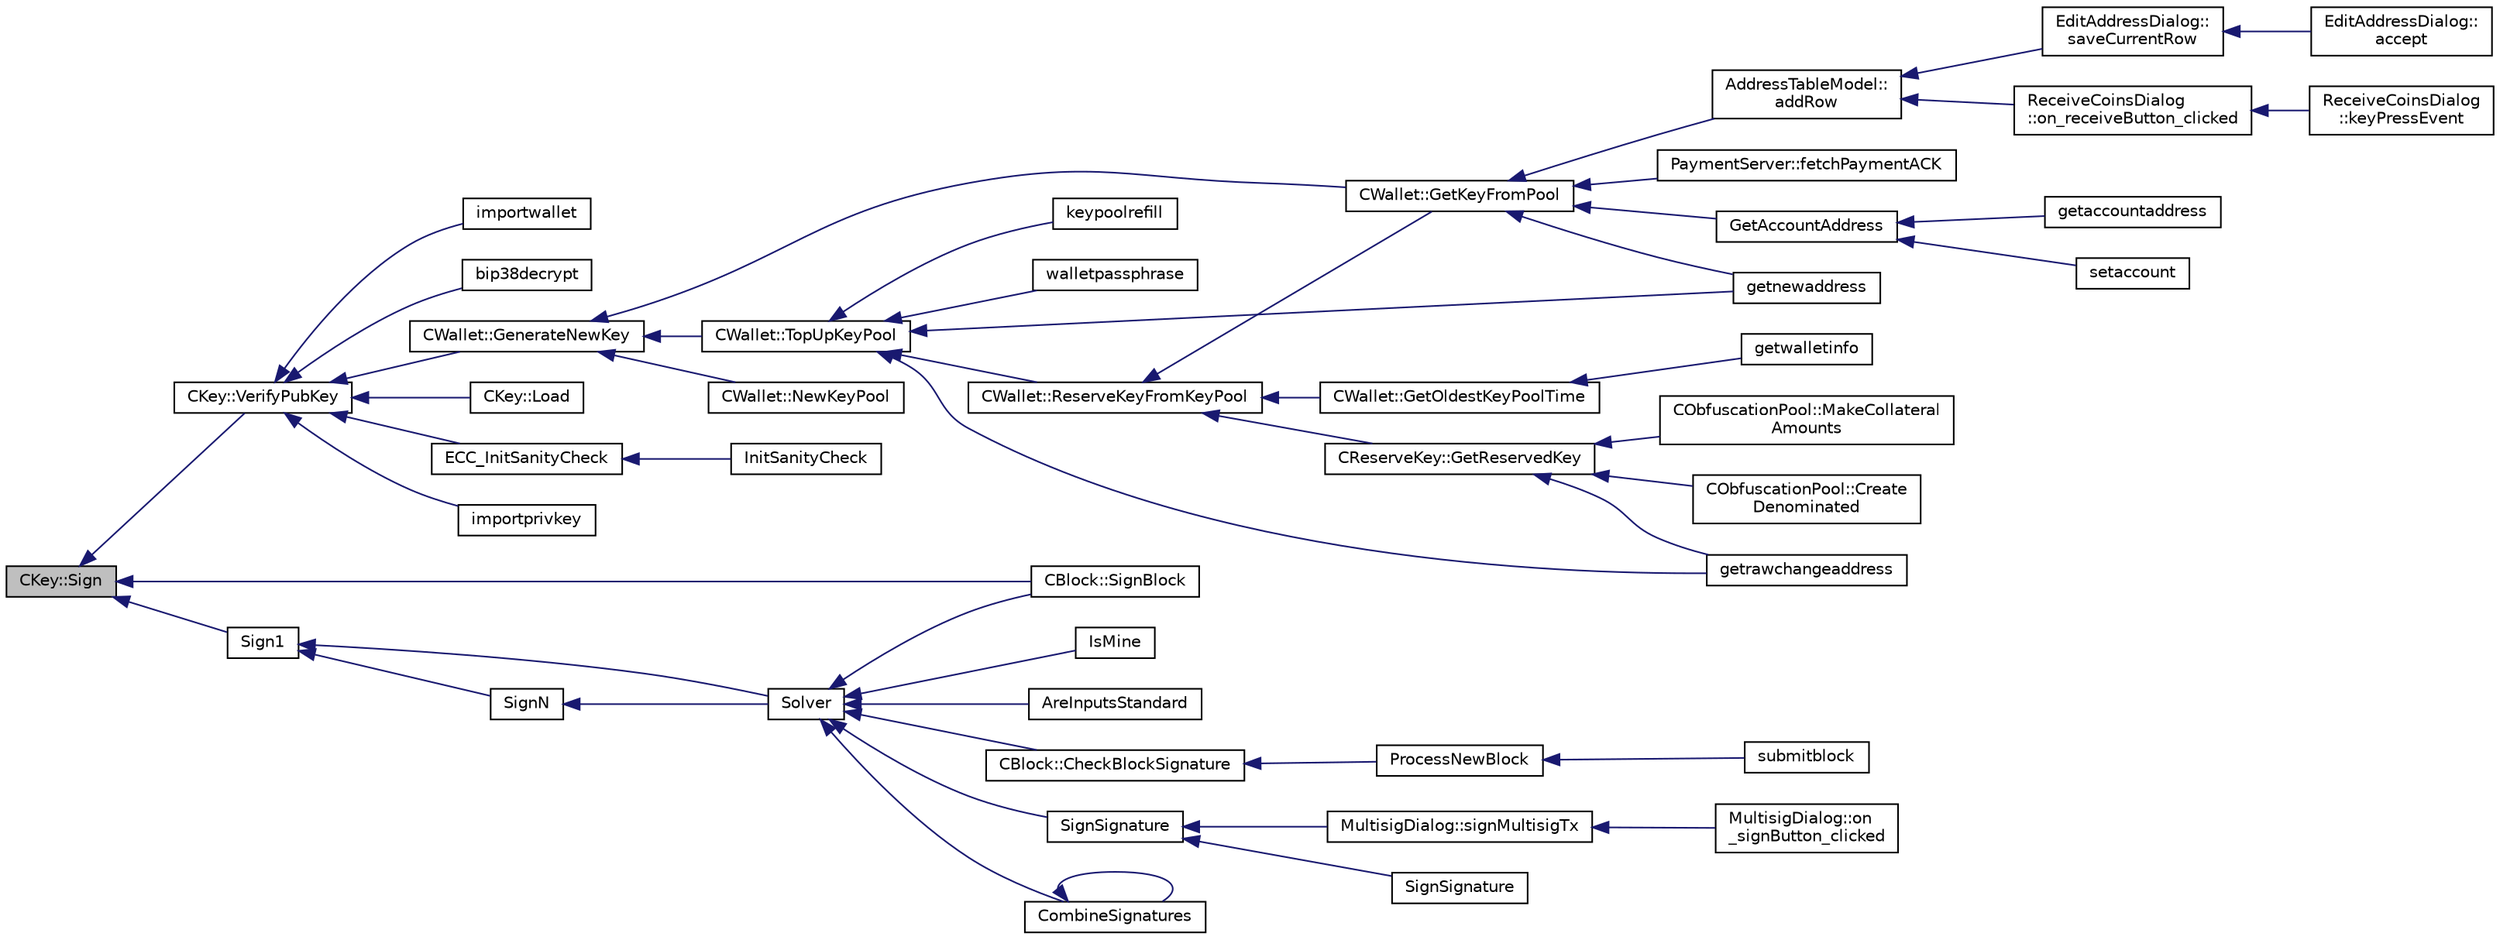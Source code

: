 digraph "CKey::Sign"
{
  edge [fontname="Helvetica",fontsize="10",labelfontname="Helvetica",labelfontsize="10"];
  node [fontname="Helvetica",fontsize="10",shape=record];
  rankdir="LR";
  Node671 [label="CKey::Sign",height=0.2,width=0.4,color="black", fillcolor="grey75", style="filled", fontcolor="black"];
  Node671 -> Node672 [dir="back",color="midnightblue",fontsize="10",style="solid",fontname="Helvetica"];
  Node672 [label="CKey::VerifyPubKey",height=0.2,width=0.4,color="black", fillcolor="white", style="filled",URL="$class_c_key.html#ac53425b8d0f89067bce781c485101b20",tooltip="Verify thoroughly whether a private key and a public key match. "];
  Node672 -> Node673 [dir="back",color="midnightblue",fontsize="10",style="solid",fontname="Helvetica"];
  Node673 [label="CKey::Load",height=0.2,width=0.4,color="black", fillcolor="white", style="filled",URL="$class_c_key.html#a141751588f8bfe5f1b6fc27f4e64b63f",tooltip="Load private key and check that public key matches. "];
  Node672 -> Node674 [dir="back",color="midnightblue",fontsize="10",style="solid",fontname="Helvetica"];
  Node674 [label="ECC_InitSanityCheck",height=0.2,width=0.4,color="black", fillcolor="white", style="filled",URL="$key_8h.html#a55cc40f04bf887c1000667caccb0684a",tooltip="Check that required EC support is available at runtime. "];
  Node674 -> Node675 [dir="back",color="midnightblue",fontsize="10",style="solid",fontname="Helvetica"];
  Node675 [label="InitSanityCheck",height=0.2,width=0.4,color="black", fillcolor="white", style="filled",URL="$init_8cpp.html#a878797b40fb8eb0d7f330a41d7742d11",tooltip="Sanity checks Ensure that DIVI is running in a usable environment with all necessary library support..."];
  Node672 -> Node676 [dir="back",color="midnightblue",fontsize="10",style="solid",fontname="Helvetica"];
  Node676 [label="importprivkey",height=0.2,width=0.4,color="black", fillcolor="white", style="filled",URL="$rpcdump_8cpp.html#a3a6fdb974fce01220a895393d444e981"];
  Node672 -> Node677 [dir="back",color="midnightblue",fontsize="10",style="solid",fontname="Helvetica"];
  Node677 [label="importwallet",height=0.2,width=0.4,color="black", fillcolor="white", style="filled",URL="$rpcdump_8cpp.html#a2566d5c9dd1938b74e70398cdb3ac5c1"];
  Node672 -> Node678 [dir="back",color="midnightblue",fontsize="10",style="solid",fontname="Helvetica"];
  Node678 [label="bip38decrypt",height=0.2,width=0.4,color="black", fillcolor="white", style="filled",URL="$rpcdump_8cpp.html#a64a0e2e87f6d741efd662ac94080159d"];
  Node672 -> Node679 [dir="back",color="midnightblue",fontsize="10",style="solid",fontname="Helvetica"];
  Node679 [label="CWallet::GenerateNewKey",height=0.2,width=0.4,color="black", fillcolor="white", style="filled",URL="$group__map_wallet.html#ga061fe7f54f80ec40f856b3e6365c2f4a"];
  Node679 -> Node680 [dir="back",color="midnightblue",fontsize="10",style="solid",fontname="Helvetica"];
  Node680 [label="CWallet::NewKeyPool",height=0.2,width=0.4,color="black", fillcolor="white", style="filled",URL="$group___actions.html#ga7353ba1e79fc4167fbfbe79b41698fa7",tooltip="Mark old keypool keys as used, and generate all new keys. "];
  Node679 -> Node681 [dir="back",color="midnightblue",fontsize="10",style="solid",fontname="Helvetica"];
  Node681 [label="CWallet::TopUpKeyPool",height=0.2,width=0.4,color="black", fillcolor="white", style="filled",URL="$group___actions.html#ga9730278506e0a4f1c65239b951525b55"];
  Node681 -> Node682 [dir="back",color="midnightblue",fontsize="10",style="solid",fontname="Helvetica"];
  Node682 [label="getnewaddress",height=0.2,width=0.4,color="black", fillcolor="white", style="filled",URL="$rpcwallet_8cpp.html#aead824d845d670fbd8f187ebd4f9a535"];
  Node681 -> Node683 [dir="back",color="midnightblue",fontsize="10",style="solid",fontname="Helvetica"];
  Node683 [label="getrawchangeaddress",height=0.2,width=0.4,color="black", fillcolor="white", style="filled",URL="$rpcwallet_8cpp.html#ae71809202b4dcc13d2034c5c72af34da"];
  Node681 -> Node684 [dir="back",color="midnightblue",fontsize="10",style="solid",fontname="Helvetica"];
  Node684 [label="keypoolrefill",height=0.2,width=0.4,color="black", fillcolor="white", style="filled",URL="$rpcwallet_8cpp.html#afe8615fcf2c8e5319166c2fa8c638e08"];
  Node681 -> Node685 [dir="back",color="midnightblue",fontsize="10",style="solid",fontname="Helvetica"];
  Node685 [label="walletpassphrase",height=0.2,width=0.4,color="black", fillcolor="white", style="filled",URL="$rpcwallet_8cpp.html#a733f7c70e7c18783935e6de9643c0086"];
  Node681 -> Node686 [dir="back",color="midnightblue",fontsize="10",style="solid",fontname="Helvetica"];
  Node686 [label="CWallet::ReserveKeyFromKeyPool",height=0.2,width=0.4,color="black", fillcolor="white", style="filled",URL="$group___actions.html#ga9921854840668a1856998f041177dd2b"];
  Node686 -> Node687 [dir="back",color="midnightblue",fontsize="10",style="solid",fontname="Helvetica"];
  Node687 [label="CWallet::GetKeyFromPool",height=0.2,width=0.4,color="black", fillcolor="white", style="filled",URL="$group___actions.html#ga18549ec5c472c003afc4794daeb9adfd"];
  Node687 -> Node688 [dir="back",color="midnightblue",fontsize="10",style="solid",fontname="Helvetica"];
  Node688 [label="AddressTableModel::\laddRow",height=0.2,width=0.4,color="black", fillcolor="white", style="filled",URL="$class_address_table_model.html#aa72edd2a093a6e9318639d69d3a23488"];
  Node688 -> Node689 [dir="back",color="midnightblue",fontsize="10",style="solid",fontname="Helvetica"];
  Node689 [label="EditAddressDialog::\lsaveCurrentRow",height=0.2,width=0.4,color="black", fillcolor="white", style="filled",URL="$class_edit_address_dialog.html#a8494a551799cd1f4c253e557424c206c"];
  Node689 -> Node690 [dir="back",color="midnightblue",fontsize="10",style="solid",fontname="Helvetica"];
  Node690 [label="EditAddressDialog::\laccept",height=0.2,width=0.4,color="black", fillcolor="white", style="filled",URL="$class_edit_address_dialog.html#ac52b71129806bccf6533d0e9441393b6"];
  Node688 -> Node691 [dir="back",color="midnightblue",fontsize="10",style="solid",fontname="Helvetica"];
  Node691 [label="ReceiveCoinsDialog\l::on_receiveButton_clicked",height=0.2,width=0.4,color="black", fillcolor="white", style="filled",URL="$class_receive_coins_dialog.html#a9db8de31f6889288cb22c061aa51e0cd"];
  Node691 -> Node692 [dir="back",color="midnightblue",fontsize="10",style="solid",fontname="Helvetica"];
  Node692 [label="ReceiveCoinsDialog\l::keyPressEvent",height=0.2,width=0.4,color="black", fillcolor="white", style="filled",URL="$class_receive_coins_dialog.html#abcf17b510c473bf3e94ef12f7f5cfc10"];
  Node687 -> Node693 [dir="back",color="midnightblue",fontsize="10",style="solid",fontname="Helvetica"];
  Node693 [label="PaymentServer::fetchPaymentACK",height=0.2,width=0.4,color="black", fillcolor="white", style="filled",URL="$class_payment_server.html#ab846f9e8778e5cc878b644133e8628f1"];
  Node687 -> Node682 [dir="back",color="midnightblue",fontsize="10",style="solid",fontname="Helvetica"];
  Node687 -> Node694 [dir="back",color="midnightblue",fontsize="10",style="solid",fontname="Helvetica"];
  Node694 [label="GetAccountAddress",height=0.2,width=0.4,color="black", fillcolor="white", style="filled",URL="$rpcwallet_8cpp.html#aa3d9baf7a6fc6c9f0a08ec861ca52f59"];
  Node694 -> Node695 [dir="back",color="midnightblue",fontsize="10",style="solid",fontname="Helvetica"];
  Node695 [label="getaccountaddress",height=0.2,width=0.4,color="black", fillcolor="white", style="filled",URL="$rpcwallet_8cpp.html#a92145bcb3cfb45eb47dca18f1c94c434"];
  Node694 -> Node696 [dir="back",color="midnightblue",fontsize="10",style="solid",fontname="Helvetica"];
  Node696 [label="setaccount",height=0.2,width=0.4,color="black", fillcolor="white", style="filled",URL="$rpcwallet_8cpp.html#a6bf0dc200554f841a4549a2e5087f699"];
  Node686 -> Node697 [dir="back",color="midnightblue",fontsize="10",style="solid",fontname="Helvetica"];
  Node697 [label="CWallet::GetOldestKeyPoolTime",height=0.2,width=0.4,color="black", fillcolor="white", style="filled",URL="$group___actions.html#ga2555a9442e58b3c5593fef21f1b39d2d"];
  Node697 -> Node698 [dir="back",color="midnightblue",fontsize="10",style="solid",fontname="Helvetica"];
  Node698 [label="getwalletinfo",height=0.2,width=0.4,color="black", fillcolor="white", style="filled",URL="$rpcwallet_8cpp.html#a9401fef738a283075915e0ea0086fae9"];
  Node686 -> Node699 [dir="back",color="midnightblue",fontsize="10",style="solid",fontname="Helvetica"];
  Node699 [label="CReserveKey::GetReservedKey",height=0.2,width=0.4,color="black", fillcolor="white", style="filled",URL="$group___actions.html#gad198d2d7a54d315c60805ba1cb0caf7c"];
  Node699 -> Node700 [dir="back",color="midnightblue",fontsize="10",style="solid",fontname="Helvetica"];
  Node700 [label="CObfuscationPool::MakeCollateral\lAmounts",height=0.2,width=0.4,color="black", fillcolor="white", style="filled",URL="$class_c_obfuscation_pool.html#a7496f4e868d633d45b9c92af0cc56ac5",tooltip="Split up large inputs or make fee sized inputs. "];
  Node699 -> Node701 [dir="back",color="midnightblue",fontsize="10",style="solid",fontname="Helvetica"];
  Node701 [label="CObfuscationPool::Create\lDenominated",height=0.2,width=0.4,color="black", fillcolor="white", style="filled",URL="$class_c_obfuscation_pool.html#a95e6023ca617da294132311b30179c55"];
  Node699 -> Node683 [dir="back",color="midnightblue",fontsize="10",style="solid",fontname="Helvetica"];
  Node679 -> Node687 [dir="back",color="midnightblue",fontsize="10",style="solid",fontname="Helvetica"];
  Node671 -> Node702 [dir="back",color="midnightblue",fontsize="10",style="solid",fontname="Helvetica"];
  Node702 [label="CBlock::SignBlock",height=0.2,width=0.4,color="black", fillcolor="white", style="filled",URL="$class_c_block.html#a9bb6e84becb89ae53a2251d28732420c"];
  Node671 -> Node703 [dir="back",color="midnightblue",fontsize="10",style="solid",fontname="Helvetica"];
  Node703 [label="Sign1",height=0.2,width=0.4,color="black", fillcolor="white", style="filled",URL="$sign_8h.html#a69a9e5f9a88e729142cf556292154f2f"];
  Node703 -> Node704 [dir="back",color="midnightblue",fontsize="10",style="solid",fontname="Helvetica"];
  Node704 [label="SignN",height=0.2,width=0.4,color="black", fillcolor="white", style="filled",URL="$sign_8cpp.html#a2230b054e152c344e60125bf7f994473"];
  Node704 -> Node705 [dir="back",color="midnightblue",fontsize="10",style="solid",fontname="Helvetica"];
  Node705 [label="Solver",height=0.2,width=0.4,color="black", fillcolor="white", style="filled",URL="$sign_8cpp.html#a8e31b29d5a654a570c493f7aa9c3abd9",tooltip="Sign scriptPubKey with private keys stored in keystore, given transaction hash and hash type..."];
  Node705 -> Node706 [dir="back",color="midnightblue",fontsize="10",style="solid",fontname="Helvetica"];
  Node706 [label="AreInputsStandard",height=0.2,width=0.4,color="black", fillcolor="white", style="filled",URL="$main_8h.html#a791e33e18bea9861e449e6ebcfce8890",tooltip="Check transaction inputs, and make sure any pay-to-script-hash transactions are evaluating IsStandard..."];
  Node705 -> Node702 [dir="back",color="midnightblue",fontsize="10",style="solid",fontname="Helvetica"];
  Node705 -> Node707 [dir="back",color="midnightblue",fontsize="10",style="solid",fontname="Helvetica"];
  Node707 [label="CBlock::CheckBlockSignature",height=0.2,width=0.4,color="black", fillcolor="white", style="filled",URL="$class_c_block.html#a2ff0deeda85c23cde1a78365d6fc6c2c"];
  Node707 -> Node708 [dir="back",color="midnightblue",fontsize="10",style="solid",fontname="Helvetica"];
  Node708 [label="ProcessNewBlock",height=0.2,width=0.4,color="black", fillcolor="white", style="filled",URL="$main_8h.html#abb32e71aca0c6a769d419194ada13851",tooltip="Process an incoming block. "];
  Node708 -> Node709 [dir="back",color="midnightblue",fontsize="10",style="solid",fontname="Helvetica"];
  Node709 [label="submitblock",height=0.2,width=0.4,color="black", fillcolor="white", style="filled",URL="$rpcmining_8cpp.html#a6fc1aa077add8cb1c74207056616134d"];
  Node705 -> Node710 [dir="back",color="midnightblue",fontsize="10",style="solid",fontname="Helvetica"];
  Node710 [label="SignSignature",height=0.2,width=0.4,color="black", fillcolor="white", style="filled",URL="$sign_8h.html#a3b014c5c7c258e53d1e933017025beeb"];
  Node710 -> Node711 [dir="back",color="midnightblue",fontsize="10",style="solid",fontname="Helvetica"];
  Node711 [label="MultisigDialog::signMultisigTx",height=0.2,width=0.4,color="black", fillcolor="white", style="filled",URL="$class_multisig_dialog.html#accd639f522281361bdf409e88909eb98"];
  Node711 -> Node712 [dir="back",color="midnightblue",fontsize="10",style="solid",fontname="Helvetica"];
  Node712 [label="MultisigDialog::on\l_signButton_clicked",height=0.2,width=0.4,color="black", fillcolor="white", style="filled",URL="$class_multisig_dialog.html#a5fdc6c2578e0f4e2f7900a3723d223ae"];
  Node710 -> Node713 [dir="back",color="midnightblue",fontsize="10",style="solid",fontname="Helvetica"];
  Node713 [label="SignSignature",height=0.2,width=0.4,color="black", fillcolor="white", style="filled",URL="$sign_8h.html#aa6f2e97f4c070155f2fbcbe95c25c6ff"];
  Node705 -> Node714 [dir="back",color="midnightblue",fontsize="10",style="solid",fontname="Helvetica"];
  Node714 [label="CombineSignatures",height=0.2,width=0.4,color="black", fillcolor="white", style="filled",URL="$sign_8h.html#a76ecd8ba7d2e6e3f4de1b5784c5eece0",tooltip="Given two sets of signatures for scriptPubKey, possibly with OP_0 placeholders, combine them intellig..."];
  Node714 -> Node714 [dir="back",color="midnightblue",fontsize="10",style="solid",fontname="Helvetica"];
  Node705 -> Node715 [dir="back",color="midnightblue",fontsize="10",style="solid",fontname="Helvetica"];
  Node715 [label="IsMine",height=0.2,width=0.4,color="black", fillcolor="white", style="filled",URL="$wallet__ismine_8h.html#ae1531a999ac1bfa59d70cfc984f1266b"];
  Node703 -> Node705 [dir="back",color="midnightblue",fontsize="10",style="solid",fontname="Helvetica"];
}
